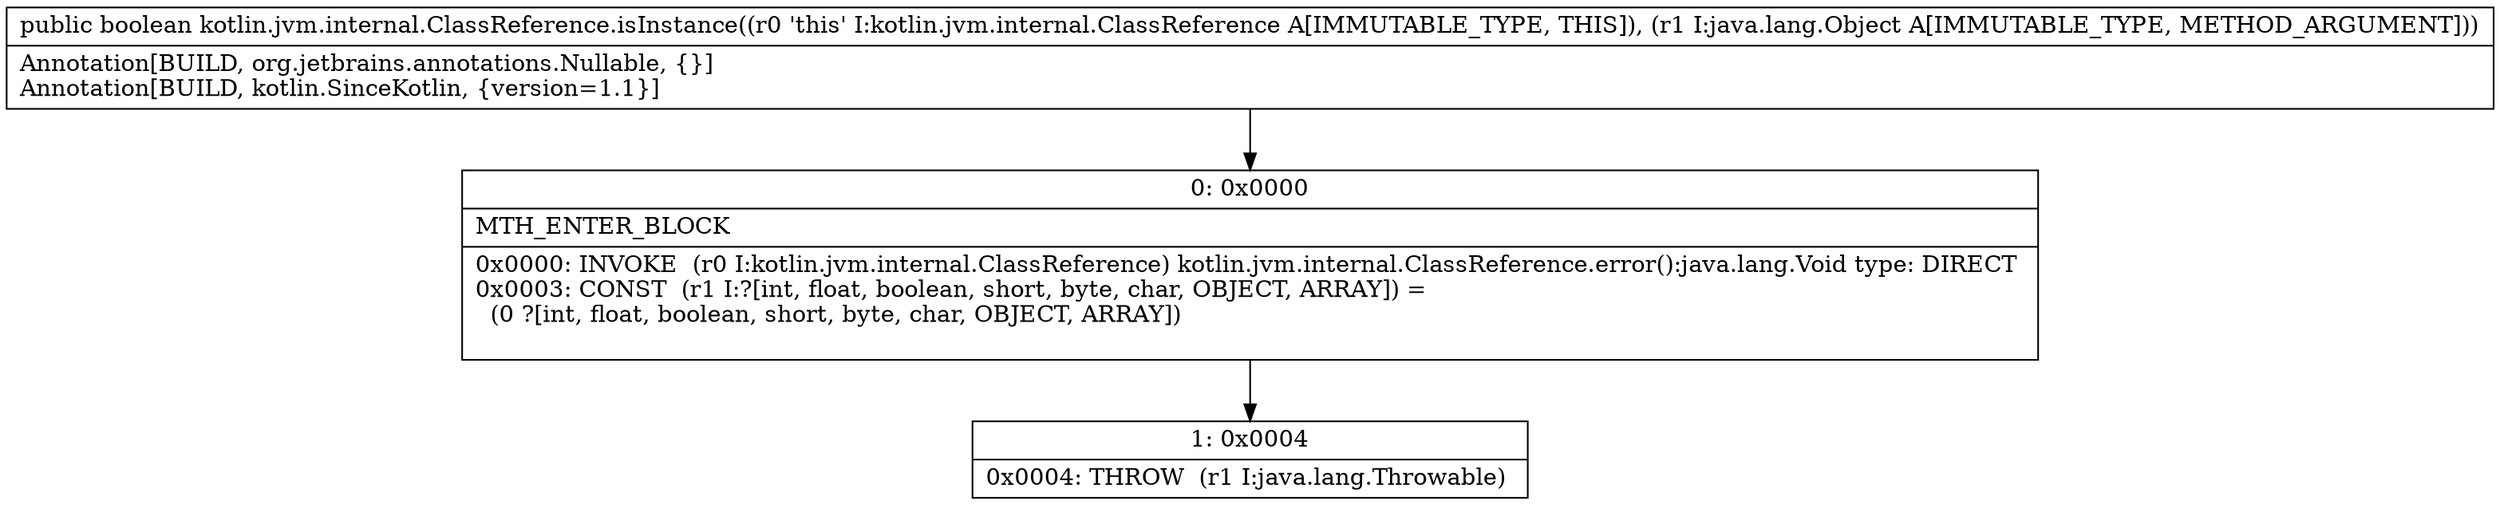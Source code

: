 digraph "CFG forkotlin.jvm.internal.ClassReference.isInstance(Ljava\/lang\/Object;)Z" {
Node_0 [shape=record,label="{0\:\ 0x0000|MTH_ENTER_BLOCK\l|0x0000: INVOKE  (r0 I:kotlin.jvm.internal.ClassReference) kotlin.jvm.internal.ClassReference.error():java.lang.Void type: DIRECT \l0x0003: CONST  (r1 I:?[int, float, boolean, short, byte, char, OBJECT, ARRAY]) = \l  (0 ?[int, float, boolean, short, byte, char, OBJECT, ARRAY])\l \l}"];
Node_1 [shape=record,label="{1\:\ 0x0004|0x0004: THROW  (r1 I:java.lang.Throwable) \l}"];
MethodNode[shape=record,label="{public boolean kotlin.jvm.internal.ClassReference.isInstance((r0 'this' I:kotlin.jvm.internal.ClassReference A[IMMUTABLE_TYPE, THIS]), (r1 I:java.lang.Object A[IMMUTABLE_TYPE, METHOD_ARGUMENT]))  | Annotation[BUILD, org.jetbrains.annotations.Nullable, \{\}]\lAnnotation[BUILD, kotlin.SinceKotlin, \{version=1.1\}]\l}"];
MethodNode -> Node_0;
Node_0 -> Node_1;
}

